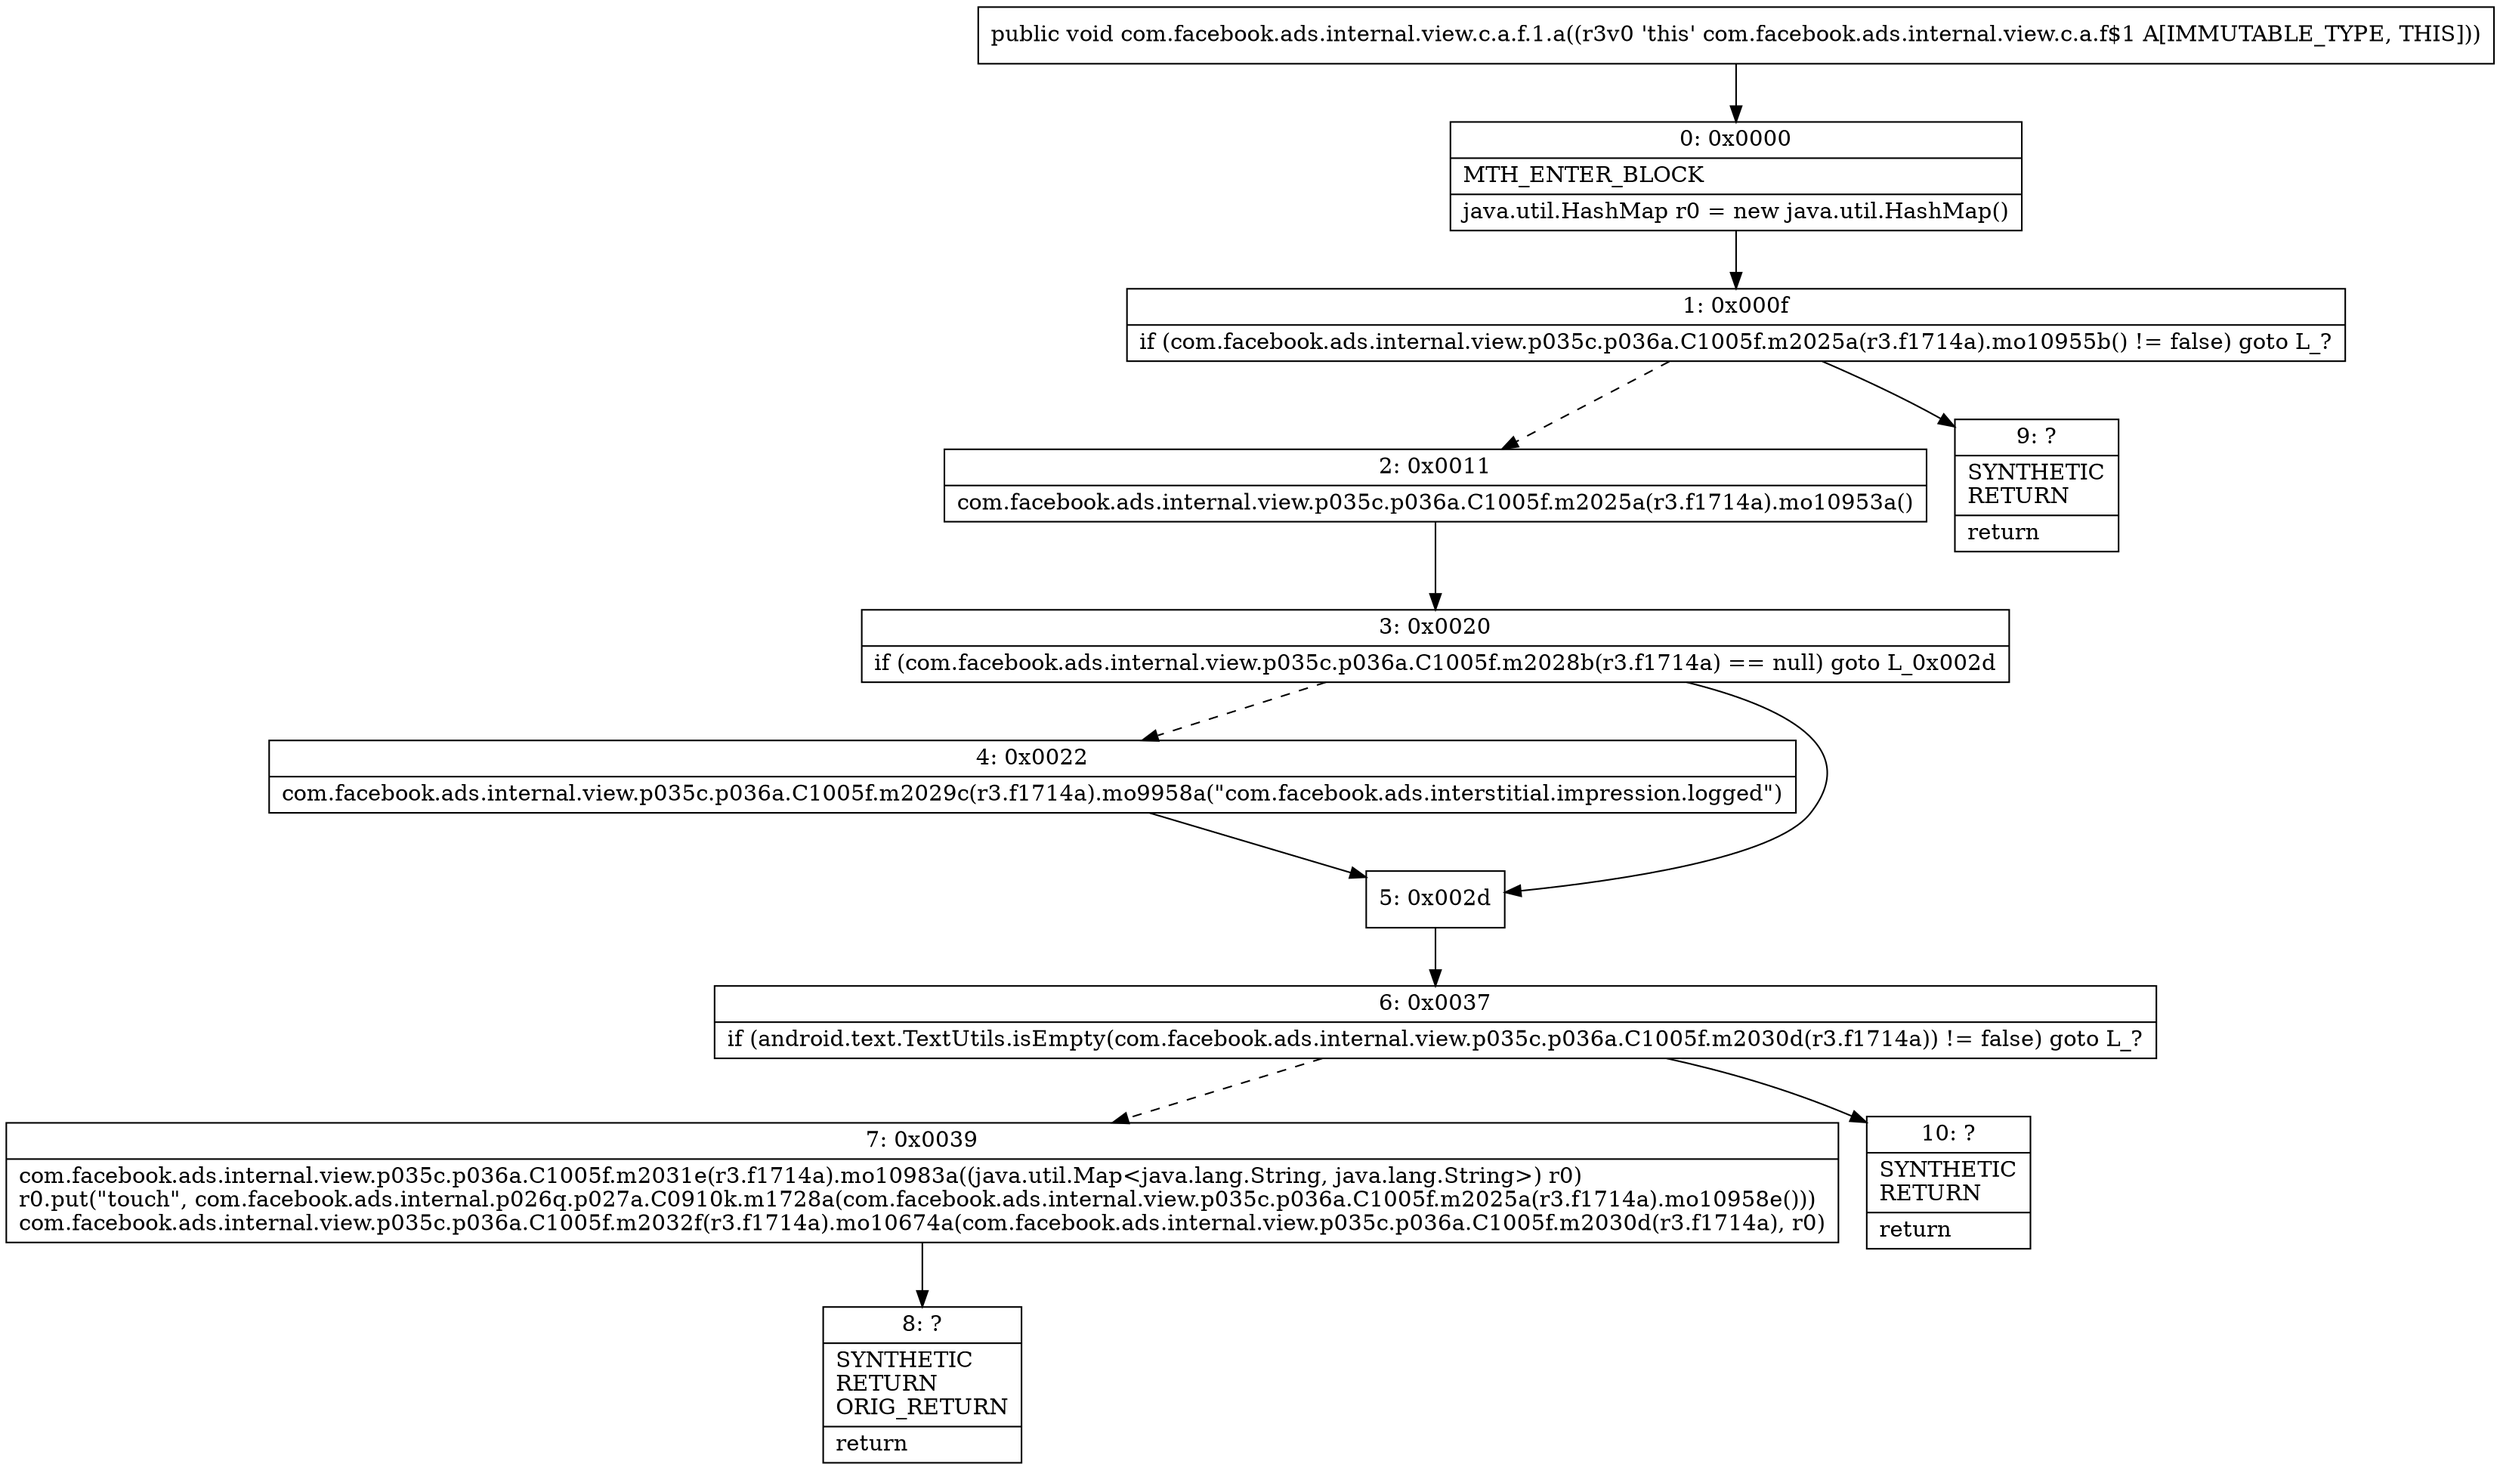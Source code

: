 digraph "CFG forcom.facebook.ads.internal.view.c.a.f.1.a()V" {
Node_0 [shape=record,label="{0\:\ 0x0000|MTH_ENTER_BLOCK\l|java.util.HashMap r0 = new java.util.HashMap()\l}"];
Node_1 [shape=record,label="{1\:\ 0x000f|if (com.facebook.ads.internal.view.p035c.p036a.C1005f.m2025a(r3.f1714a).mo10955b() != false) goto L_?\l}"];
Node_2 [shape=record,label="{2\:\ 0x0011|com.facebook.ads.internal.view.p035c.p036a.C1005f.m2025a(r3.f1714a).mo10953a()\l}"];
Node_3 [shape=record,label="{3\:\ 0x0020|if (com.facebook.ads.internal.view.p035c.p036a.C1005f.m2028b(r3.f1714a) == null) goto L_0x002d\l}"];
Node_4 [shape=record,label="{4\:\ 0x0022|com.facebook.ads.internal.view.p035c.p036a.C1005f.m2029c(r3.f1714a).mo9958a(\"com.facebook.ads.interstitial.impression.logged\")\l}"];
Node_5 [shape=record,label="{5\:\ 0x002d}"];
Node_6 [shape=record,label="{6\:\ 0x0037|if (android.text.TextUtils.isEmpty(com.facebook.ads.internal.view.p035c.p036a.C1005f.m2030d(r3.f1714a)) != false) goto L_?\l}"];
Node_7 [shape=record,label="{7\:\ 0x0039|com.facebook.ads.internal.view.p035c.p036a.C1005f.m2031e(r3.f1714a).mo10983a((java.util.Map\<java.lang.String, java.lang.String\>) r0)\lr0.put(\"touch\", com.facebook.ads.internal.p026q.p027a.C0910k.m1728a(com.facebook.ads.internal.view.p035c.p036a.C1005f.m2025a(r3.f1714a).mo10958e()))\lcom.facebook.ads.internal.view.p035c.p036a.C1005f.m2032f(r3.f1714a).mo10674a(com.facebook.ads.internal.view.p035c.p036a.C1005f.m2030d(r3.f1714a), r0)\l}"];
Node_8 [shape=record,label="{8\:\ ?|SYNTHETIC\lRETURN\lORIG_RETURN\l|return\l}"];
Node_9 [shape=record,label="{9\:\ ?|SYNTHETIC\lRETURN\l|return\l}"];
Node_10 [shape=record,label="{10\:\ ?|SYNTHETIC\lRETURN\l|return\l}"];
MethodNode[shape=record,label="{public void com.facebook.ads.internal.view.c.a.f.1.a((r3v0 'this' com.facebook.ads.internal.view.c.a.f$1 A[IMMUTABLE_TYPE, THIS])) }"];
MethodNode -> Node_0;
Node_0 -> Node_1;
Node_1 -> Node_2[style=dashed];
Node_1 -> Node_9;
Node_2 -> Node_3;
Node_3 -> Node_4[style=dashed];
Node_3 -> Node_5;
Node_4 -> Node_5;
Node_5 -> Node_6;
Node_6 -> Node_7[style=dashed];
Node_6 -> Node_10;
Node_7 -> Node_8;
}

